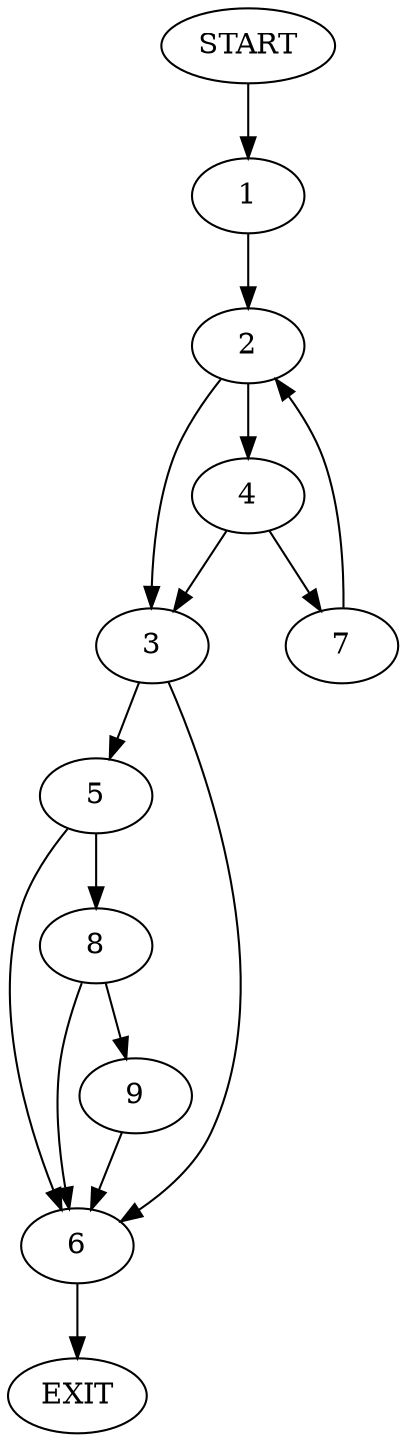digraph {
0 [label="START"]
10 [label="EXIT"]
0 -> 1
1 -> 2
2 -> 3
2 -> 4
3 -> 5
3 -> 6
4 -> 3
4 -> 7
7 -> 2
5 -> 6
5 -> 8
6 -> 10
8 -> 6
8 -> 9
9 -> 6
}
